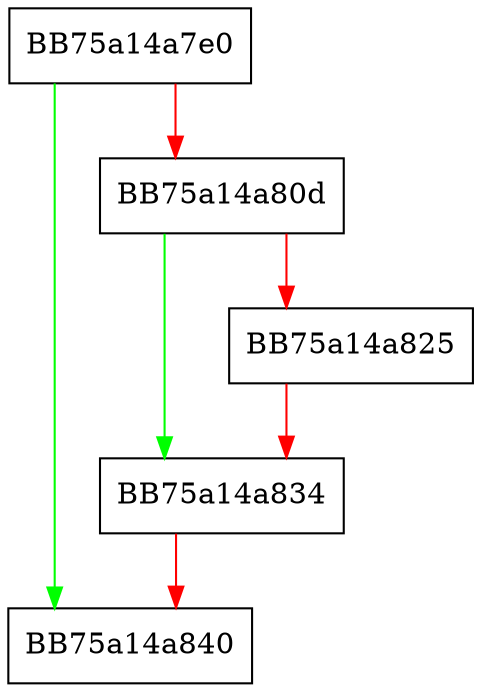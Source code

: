 digraph CloseAllHandles {
  node [shape="box"];
  graph [splines=ortho];
  BB75a14a7e0 -> BB75a14a840 [color="green"];
  BB75a14a7e0 -> BB75a14a80d [color="red"];
  BB75a14a80d -> BB75a14a834 [color="green"];
  BB75a14a80d -> BB75a14a825 [color="red"];
  BB75a14a825 -> BB75a14a834 [color="red"];
  BB75a14a834 -> BB75a14a840 [color="red"];
}